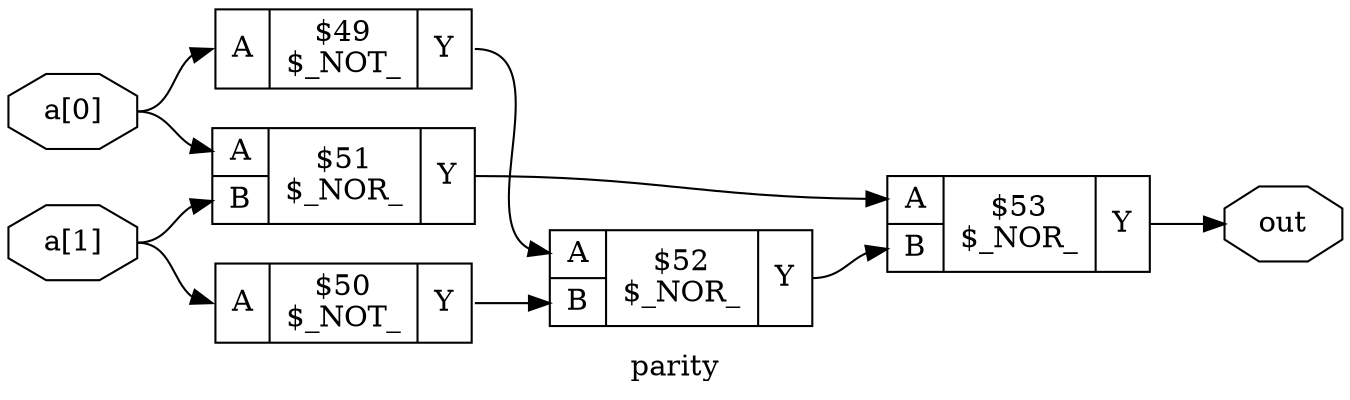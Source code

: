 digraph "parity" {
label="parity";
rankdir="LR";
remincross=true;
n5 [ shape=octagon, label="a[0]", color="black", fontcolor="black" ];
n6 [ shape=octagon, label="a[1]", color="black", fontcolor="black" ];
n7 [ shape=octagon, label="out", color="black", fontcolor="black" ];
c10 [ shape=record, label="{{<p8> A}|$49\n$_NOT_|{<p9> Y}}" ];
c11 [ shape=record, label="{{<p8> A}|$50\n$_NOT_|{<p9> Y}}" ];
c13 [ shape=record, label="{{<p8> A|<p12> B}|$51\n$_NOR_|{<p9> Y}}" ];
c14 [ shape=record, label="{{<p8> A|<p12> B}|$52\n$_NOR_|{<p9> Y}}" ];
c15 [ shape=record, label="{{<p8> A|<p12> B}|$53\n$_NOR_|{<p9> Y}}" ];
c10:p9:e -> c14:p8:w [color="black", label=""];
c11:p9:e -> c14:p12:w [color="black", label=""];
c13:p9:e -> c15:p8:w [color="black", label=""];
c14:p9:e -> c15:p12:w [color="black", label=""];
n5:e -> c10:p8:w [color="black", label=""];
n5:e -> c13:p8:w [color="black", label=""];
n6:e -> c11:p8:w [color="black", label=""];
n6:e -> c13:p12:w [color="black", label=""];
c15:p9:e -> n7:w [color="black", label=""];
}

